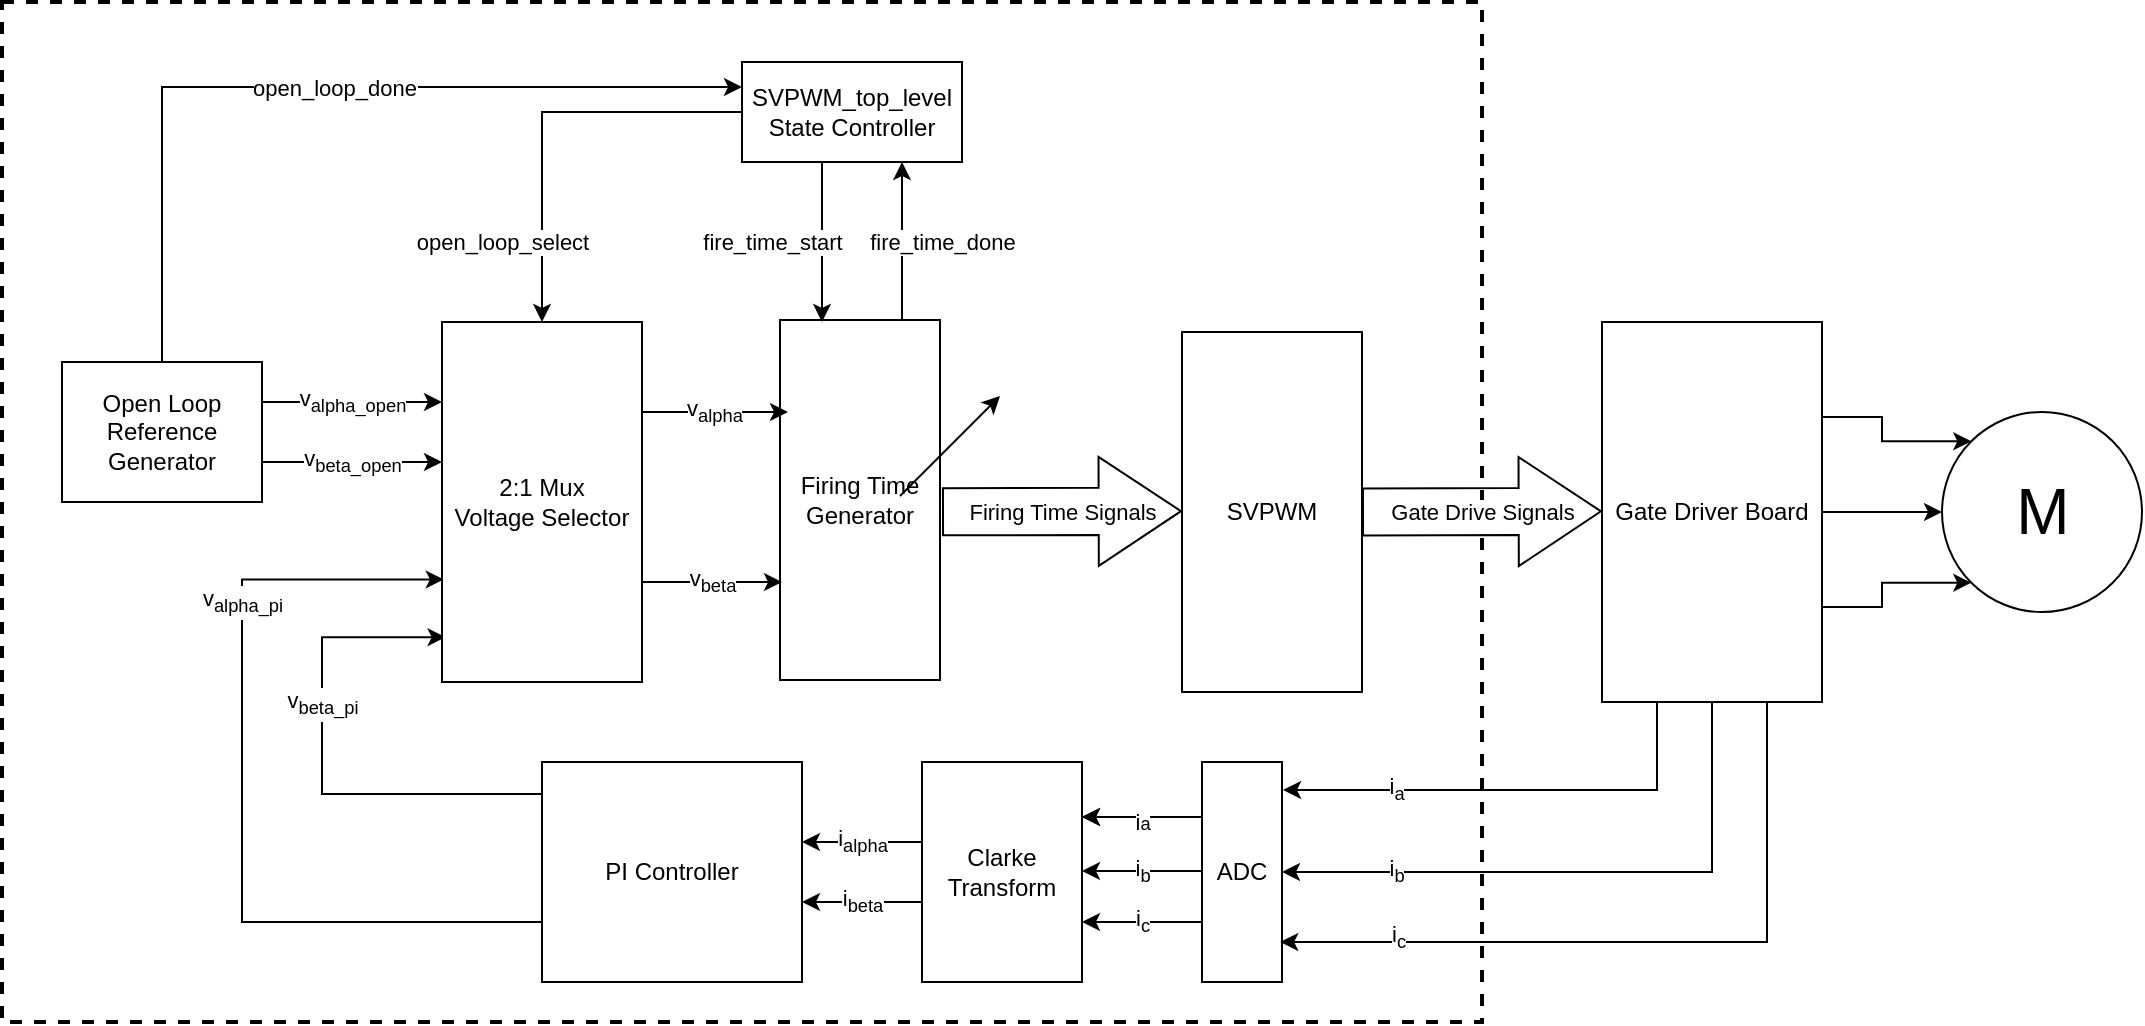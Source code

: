 <mxfile version="18.0.6" type="device"><diagram id="el2ZOe0W15FQ_RSqRqxI" name="Top_Level"><mxGraphModel dx="881" dy="508" grid="1" gridSize="1" guides="1" tooltips="1" connect="1" arrows="1" fold="1" page="1" pageScale="1" pageWidth="850" pageHeight="1100" math="0" shadow="0"><root><mxCell id="0"/><mxCell id="1" parent="0"/><mxCell id="Dm2t4EaqTQWZse2MFo61-11" value="" style="rounded=0;whiteSpace=wrap;html=1;fillColor=none;dashed=1;strokeWidth=2;" parent="1" vertex="1"><mxGeometry x="30" y="30" width="740" height="510" as="geometry"/></mxCell><mxCell id="5rADyu5DhYVkDNa7COwK-15" style="edgeStyle=orthogonalEdgeStyle;rounded=0;orthogonalLoop=1;jettySize=auto;html=1;exitX=1;exitY=0.25;exitDx=0;exitDy=0;entryX=0;entryY=0;entryDx=0;entryDy=0;" parent="1" source="5rADyu5DhYVkDNa7COwK-5" target="5rADyu5DhYVkDNa7COwK-10" edge="1"><mxGeometry relative="1" as="geometry"/></mxCell><mxCell id="5rADyu5DhYVkDNa7COwK-16" style="edgeStyle=orthogonalEdgeStyle;rounded=0;orthogonalLoop=1;jettySize=auto;html=1;exitX=1;exitY=0.5;exitDx=0;exitDy=0;" parent="1" source="5rADyu5DhYVkDNa7COwK-5" target="5rADyu5DhYVkDNa7COwK-10" edge="1"><mxGeometry relative="1" as="geometry"/></mxCell><mxCell id="5rADyu5DhYVkDNa7COwK-17" style="edgeStyle=orthogonalEdgeStyle;rounded=0;orthogonalLoop=1;jettySize=auto;html=1;exitX=1;exitY=0.75;exitDx=0;exitDy=0;entryX=0;entryY=1;entryDx=0;entryDy=0;" parent="1" source="5rADyu5DhYVkDNa7COwK-5" target="5rADyu5DhYVkDNa7COwK-10" edge="1"><mxGeometry relative="1" as="geometry"/></mxCell><mxCell id="5rADyu5DhYVkDNa7COwK-5" value="Gate Driver Board" style="rounded=0;whiteSpace=wrap;html=1;" parent="1" vertex="1"><mxGeometry x="830" y="190" width="110" height="190" as="geometry"/></mxCell><mxCell id="5rADyu5DhYVkDNa7COwK-10" value="M" style="verticalLabelPosition=middle;shadow=0;dashed=0;align=center;html=1;verticalAlign=middle;strokeWidth=1;shape=ellipse;fontSize=32;perimeter=ellipsePerimeter;" parent="1" vertex="1"><mxGeometry x="1000" y="235" width="100" height="100" as="geometry"/></mxCell><mxCell id="c5ei8WbMXMN6Et1oem6r-2" value="&lt;sub&gt;&lt;span style=&quot;font-size: 11px&quot;&gt;i&lt;/span&gt;a&lt;/sub&gt;" style="edgeStyle=orthogonalEdgeStyle;rounded=0;orthogonalLoop=1;jettySize=auto;html=1;exitX=0;exitY=0.25;exitDx=0;exitDy=0;entryX=1;entryY=0.25;entryDx=0;entryDy=0;" parent="1" edge="1"><mxGeometry relative="1" as="geometry"><mxPoint x="630" y="437.5" as="sourcePoint"/><mxPoint x="570" y="437.5" as="targetPoint"/></mxGeometry></mxCell><mxCell id="5rADyu5DhYVkDNa7COwK-9" value="ADC" style="rounded=0;whiteSpace=wrap;html=1;" parent="1" vertex="1"><mxGeometry x="630" y="410" width="40" height="110" as="geometry"/></mxCell><mxCell id="5rADyu5DhYVkDNa7COwK-20" value="" style="endArrow=classic;html=1;rounded=0;entryX=1.013;entryY=0.127;entryDx=0;entryDy=0;entryPerimeter=0;edgeStyle=orthogonalEdgeStyle;exitX=0.25;exitY=1;exitDx=0;exitDy=0;" parent="1" source="5rADyu5DhYVkDNa7COwK-5" target="5rADyu5DhYVkDNa7COwK-9" edge="1"><mxGeometry relative="1" as="geometry"><mxPoint x="850" y="400" as="sourcePoint"/><mxPoint x="960" y="450" as="targetPoint"/><Array as="points"><mxPoint x="858" y="424"/></Array></mxGeometry></mxCell><mxCell id="5rADyu5DhYVkDNa7COwK-21" value="i&lt;sub&gt;a&lt;/sub&gt;" style="edgeLabel;resizable=0;html=1;align=center;verticalAlign=middle;" parent="5rADyu5DhYVkDNa7COwK-20" connectable="0" vertex="1"><mxGeometry relative="1" as="geometry"><mxPoint x="-59" as="offset"/></mxGeometry></mxCell><mxCell id="c5ei8WbMXMN6Et1oem6r-30" value="i&lt;sub&gt;c&lt;/sub&gt;" style="edgeStyle=orthogonalEdgeStyle;rounded=0;orthogonalLoop=1;jettySize=auto;html=1;exitX=0;exitY=0.25;exitDx=0;exitDy=0;entryX=1;entryY=0.25;entryDx=0;entryDy=0;" parent="1" edge="1"><mxGeometry relative="1" as="geometry"><mxPoint x="630" y="490" as="sourcePoint"/><mxPoint x="570" y="490" as="targetPoint"/><mxPoint as="offset"/></mxGeometry></mxCell><mxCell id="c5ei8WbMXMN6Et1oem6r-31" value="SVPWM_top_level State Controller" style="rounded=0;whiteSpace=wrap;html=1;" parent="1" vertex="1"><mxGeometry x="400" y="60" width="110" height="50" as="geometry"/></mxCell><mxCell id="c5ei8WbMXMN6Et1oem6r-32" value="Clarke Transform" style="rounded=0;whiteSpace=wrap;html=1;" parent="1" vertex="1"><mxGeometry x="490" y="410" width="80" height="110" as="geometry"/></mxCell><mxCell id="c5ei8WbMXMN6Et1oem6r-33" value="i&lt;sub&gt;b&lt;/sub&gt;" style="edgeStyle=orthogonalEdgeStyle;rounded=0;orthogonalLoop=1;jettySize=auto;html=1;exitX=0;exitY=0.25;exitDx=0;exitDy=0;entryX=1;entryY=0.25;entryDx=0;entryDy=0;" parent="1" edge="1"><mxGeometry relative="1" as="geometry"><mxPoint x="630" y="464.5" as="sourcePoint"/><mxPoint x="570" y="464.5" as="targetPoint"/></mxGeometry></mxCell><mxCell id="c5ei8WbMXMN6Et1oem6r-34" value="i&lt;sub&gt;alpha&lt;/sub&gt;" style="edgeStyle=orthogonalEdgeStyle;rounded=0;orthogonalLoop=1;jettySize=auto;html=1;exitX=0;exitY=0.25;exitDx=0;exitDy=0;entryX=1;entryY=0.25;entryDx=0;entryDy=0;" parent="1" edge="1"><mxGeometry relative="1" as="geometry"><mxPoint x="490" y="450" as="sourcePoint"/><mxPoint x="430" y="450" as="targetPoint"/></mxGeometry></mxCell><mxCell id="c5ei8WbMXMN6Et1oem6r-35" value="&lt;span style=&quot;font-size: 11px&quot;&gt;i&lt;/span&gt;&lt;sub&gt;beta&lt;/sub&gt;" style="edgeStyle=orthogonalEdgeStyle;rounded=0;orthogonalLoop=1;jettySize=auto;html=1;exitX=0;exitY=0.25;exitDx=0;exitDy=0;entryX=1;entryY=0.25;entryDx=0;entryDy=0;" parent="1" edge="1"><mxGeometry relative="1" as="geometry"><mxPoint x="490" y="480" as="sourcePoint"/><mxPoint x="430" y="480" as="targetPoint"/><Array as="points"><mxPoint x="460" y="480"/><mxPoint x="460" y="480"/></Array></mxGeometry></mxCell><mxCell id="c5ei8WbMXMN6Et1oem6r-36" value="Firing Time Generator" style="rounded=0;whiteSpace=wrap;html=1;overflow=visible;" parent="1" vertex="1"><mxGeometry x="419" y="189" width="80" height="180" as="geometry"/></mxCell><mxCell id="c5ei8WbMXMN6Et1oem6r-37" value="v&lt;sub&gt;alpha&lt;/sub&gt;" style="edgeStyle=orthogonalEdgeStyle;rounded=0;orthogonalLoop=1;jettySize=auto;html=1;entryX=1;entryY=0.25;entryDx=0;entryDy=0;" parent="1" edge="1"><mxGeometry relative="1" as="geometry"><mxPoint x="348" y="235" as="sourcePoint"/><mxPoint x="423" y="235.0" as="targetPoint"/></mxGeometry></mxCell><mxCell id="c5ei8WbMXMN6Et1oem6r-39" value="&lt;sub&gt;&lt;span style=&quot;font-size: 11px&quot;&gt;i&lt;/span&gt;a&lt;/sub&gt;" style="edgeStyle=orthogonalEdgeStyle;rounded=0;orthogonalLoop=1;jettySize=auto;html=1;exitX=0;exitY=0.25;exitDx=0;exitDy=0;entryX=1;entryY=0.25;entryDx=0;entryDy=0;" parent="1" edge="1"><mxGeometry relative="1" as="geometry"><mxPoint x="630" y="437.5" as="sourcePoint"/><mxPoint x="570" y="437.5" as="targetPoint"/></mxGeometry></mxCell><mxCell id="c5ei8WbMXMN6Et1oem6r-43" value="v&lt;sub&gt;beta&lt;/sub&gt;" style="edgeStyle=orthogonalEdgeStyle;rounded=0;orthogonalLoop=1;jettySize=auto;html=1;entryX=1;entryY=0.25;entryDx=0;entryDy=0;" parent="1" edge="1"><mxGeometry relative="1" as="geometry"><mxPoint x="350" y="320" as="sourcePoint"/><mxPoint x="420" y="320" as="targetPoint"/></mxGeometry></mxCell><mxCell id="c5ei8WbMXMN6Et1oem6r-45" value="PI Controller" style="rounded=0;whiteSpace=wrap;html=1;fillColor=default;" parent="1" vertex="1"><mxGeometry x="300" y="410" width="130" height="110" as="geometry"/></mxCell><mxCell id="c5ei8WbMXMN6Et1oem6r-46" value="v&lt;sub&gt;beta_pi&lt;/sub&gt;" style="edgeStyle=orthogonalEdgeStyle;rounded=0;orthogonalLoop=1;jettySize=auto;html=1;exitX=0;exitY=0.25;exitDx=0;exitDy=0;entryX=0.018;entryY=0.87;entryDx=0;entryDy=0;entryPerimeter=0;" parent="1" edge="1"><mxGeometry x="0.376" relative="1" as="geometry"><mxPoint x="300" y="481" as="sourcePoint"/><mxPoint x="251.8" y="347.6" as="targetPoint"/><Array as="points"><mxPoint x="300" y="426"/><mxPoint x="190" y="426"/><mxPoint x="190" y="348"/></Array><mxPoint as="offset"/></mxGeometry></mxCell><mxCell id="c5ei8WbMXMN6Et1oem6r-47" value="v&lt;sub&gt;alpha_pi&lt;/sub&gt;" style="edgeStyle=orthogonalEdgeStyle;rounded=0;orthogonalLoop=1;jettySize=auto;html=1;exitX=0;exitY=0.25;exitDx=0;exitDy=0;entryX=0.009;entryY=0.715;entryDx=0;entryDy=0;entryPerimeter=0;" parent="1" target="c5ei8WbMXMN6Et1oem6r-50" edge="1"><mxGeometry x="0.514" relative="1" as="geometry"><mxPoint x="300" y="450" as="sourcePoint"/><mxPoint x="160" y="340" as="targetPoint"/><Array as="points"><mxPoint x="300" y="490"/><mxPoint x="150" y="490"/><mxPoint x="150" y="319"/></Array><mxPoint as="offset"/></mxGeometry></mxCell><mxCell id="c5ei8WbMXMN6Et1oem6r-53" value="" style="group" parent="1" vertex="1" connectable="0"><mxGeometry x="160" y="190" width="190" height="180" as="geometry"/></mxCell><mxCell id="c5ei8WbMXMN6Et1oem6r-60" value="" style="group" parent="c5ei8WbMXMN6Et1oem6r-53" vertex="1" connectable="0"><mxGeometry width="190" height="180" as="geometry"/></mxCell><mxCell id="c5ei8WbMXMN6Et1oem6r-50" value="2:1 Mux&lt;br&gt;Voltage Selector" style="rounded=0;whiteSpace=wrap;html=1;overflow=visible;" parent="c5ei8WbMXMN6Et1oem6r-60" vertex="1"><mxGeometry x="90" width="100" height="180" as="geometry"/></mxCell><mxCell id="c5ei8WbMXMN6Et1oem6r-58" value="v&lt;sub&gt;beta_open&lt;/sub&gt;" style="edgeStyle=orthogonalEdgeStyle;rounded=0;orthogonalLoop=1;jettySize=auto;html=1;exitX=0;exitY=0.25;exitDx=0;exitDy=0;" parent="c5ei8WbMXMN6Et1oem6r-60" edge="1"><mxGeometry relative="1" as="geometry"><mxPoint y="70" as="sourcePoint"/><mxPoint x="90" y="70" as="targetPoint"/></mxGeometry></mxCell><mxCell id="c5ei8WbMXMN6Et1oem6r-59" value="v&lt;sub&gt;alpha_open&lt;/sub&gt;" style="edgeStyle=orthogonalEdgeStyle;rounded=0;orthogonalLoop=1;jettySize=auto;html=1;exitX=0;exitY=0.25;exitDx=0;exitDy=0;" parent="c5ei8WbMXMN6Et1oem6r-60" edge="1"><mxGeometry relative="1" as="geometry"><mxPoint y="40" as="sourcePoint"/><mxPoint x="90" y="40" as="targetPoint"/></mxGeometry></mxCell><mxCell id="pKAaflEhT2Hv5HwQsncS-3" style="edgeStyle=orthogonalEdgeStyle;rounded=0;orthogonalLoop=1;jettySize=auto;html=1;exitX=0.5;exitY=0;exitDx=0;exitDy=0;entryX=0;entryY=0.25;entryDx=0;entryDy=0;" edge="1" parent="1" source="c5ei8WbMXMN6Et1oem6r-61" target="c5ei8WbMXMN6Et1oem6r-31"><mxGeometry relative="1" as="geometry"/></mxCell><mxCell id="pKAaflEhT2Hv5HwQsncS-4" value="open_loop_done" style="edgeLabel;html=1;align=center;verticalAlign=middle;resizable=0;points=[];" vertex="1" connectable="0" parent="pKAaflEhT2Hv5HwQsncS-3"><mxGeometry x="0.046" relative="1" as="geometry"><mxPoint as="offset"/></mxGeometry></mxCell><mxCell id="c5ei8WbMXMN6Et1oem6r-61" value="Open Loop Reference Generator" style="rounded=0;whiteSpace=wrap;html=1;fillColor=default;" parent="1" vertex="1"><mxGeometry x="60" y="210" width="100" height="70" as="geometry"/></mxCell><mxCell id="c5ei8WbMXMN6Et1oem6r-63" value="open_loop_select" style="edgeStyle=orthogonalEdgeStyle;rounded=0;orthogonalLoop=1;jettySize=auto;html=1;entryX=0.5;entryY=0;entryDx=0;entryDy=0;exitX=0;exitY=0.5;exitDx=0;exitDy=0;" parent="1" source="c5ei8WbMXMN6Et1oem6r-31" target="c5ei8WbMXMN6Et1oem6r-50" edge="1"><mxGeometry x="0.61" y="-20" relative="1" as="geometry"><mxPoint x="300" y="130" as="sourcePoint"/><mxPoint x="320" y="130" as="targetPoint"/><mxPoint as="offset"/></mxGeometry></mxCell><mxCell id="c5ei8WbMXMN6Et1oem6r-64" value="" style="group" parent="1" vertex="1" connectable="0"><mxGeometry x="590" y="195" width="240" height="180" as="geometry"/></mxCell><mxCell id="5rADyu5DhYVkDNa7COwK-7" value="Gate Drive Signals" style="shape=flexArrow;endArrow=classic;html=1;rounded=0;endWidth=29.965;endSize=13.388;width=23.529;" parent="c5ei8WbMXMN6Et1oem6r-64" edge="1"><mxGeometry width="50" height="50" relative="1" as="geometry"><mxPoint x="120" y="90" as="sourcePoint"/><mxPoint x="240" y="89.66" as="targetPoint"/></mxGeometry></mxCell><mxCell id="c5ei8WbMXMN6Et1oem6r-38" value="SVPWM" style="rounded=0;whiteSpace=wrap;html=1;" parent="c5ei8WbMXMN6Et1oem6r-64" vertex="1"><mxGeometry x="30" width="90" height="180" as="geometry"/></mxCell><mxCell id="c5ei8WbMXMN6Et1oem6r-67" value="Firing Time Signals" style="shape=flexArrow;endArrow=classic;html=1;rounded=0;endWidth=29.965;endSize=13.388;width=23.529;" parent="c5ei8WbMXMN6Et1oem6r-64" edge="1"><mxGeometry width="50" height="50" relative="1" as="geometry"><mxPoint x="-90" y="89.92" as="sourcePoint"/><mxPoint x="30" y="89.58" as="targetPoint"/></mxGeometry></mxCell><mxCell id="Dm2t4EaqTQWZse2MFo61-3" value="" style="endArrow=classic;html=1;rounded=0;exitX=0.5;exitY=1;exitDx=0;exitDy=0;edgeStyle=orthogonalEdgeStyle;entryX=1;entryY=0.5;entryDx=0;entryDy=0;" parent="1" source="5rADyu5DhYVkDNa7COwK-5" target="5rADyu5DhYVkDNa7COwK-9" edge="1"><mxGeometry relative="1" as="geometry"><mxPoint x="839.71" y="430.0" as="sourcePoint"/><mxPoint x="800" y="472" as="targetPoint"/><Array as="points"><mxPoint x="885" y="465"/></Array></mxGeometry></mxCell><mxCell id="Dm2t4EaqTQWZse2MFo61-4" value="i&lt;sub&gt;b&lt;/sub&gt;" style="edgeLabel;resizable=0;html=1;align=center;verticalAlign=middle;" parent="Dm2t4EaqTQWZse2MFo61-3" connectable="0" vertex="1"><mxGeometry relative="1" as="geometry"><mxPoint x="-93" as="offset"/></mxGeometry></mxCell><mxCell id="Dm2t4EaqTQWZse2MFo61-5" value="" style="endArrow=classic;html=1;rounded=0;exitX=0.75;exitY=1;exitDx=0;exitDy=0;edgeStyle=orthogonalEdgeStyle;entryX=0.977;entryY=0.825;entryDx=0;entryDy=0;entryPerimeter=0;" parent="1" source="5rADyu5DhYVkDNa7COwK-5" target="5rADyu5DhYVkDNa7COwK-9" edge="1"><mxGeometry relative="1" as="geometry"><mxPoint x="885" y="410" as="sourcePoint"/><mxPoint x="690" y="512" as="targetPoint"/><Array as="points"><mxPoint x="912" y="500"/><mxPoint x="669" y="500"/></Array></mxGeometry></mxCell><mxCell id="Dm2t4EaqTQWZse2MFo61-6" value="i&lt;sub&gt;c&lt;/sub&gt;" style="edgeLabel;resizable=0;html=1;align=center;verticalAlign=middle;" parent="Dm2t4EaqTQWZse2MFo61-5" connectable="0" vertex="1"><mxGeometry relative="1" as="geometry"><mxPoint x="-123" y="-2" as="offset"/></mxGeometry></mxCell><mxCell id="gRLFs0rON23SObTWTsjT-1" value="" style="endArrow=classic;html=1;rounded=0;" parent="1" edge="1"><mxGeometry width="50" height="50" relative="1" as="geometry"><mxPoint x="480" y="189" as="sourcePoint"/><mxPoint x="480" y="110" as="targetPoint"/><Array as="points"><mxPoint x="480" y="110"/></Array></mxGeometry></mxCell><mxCell id="gRLFs0rON23SObTWTsjT-2" value="fire_time_done" style="edgeLabel;html=1;align=center;verticalAlign=middle;resizable=0;points=[];" parent="gRLFs0rON23SObTWTsjT-1" vertex="1" connectable="0"><mxGeometry x="-0.255" y="-1" relative="1" as="geometry"><mxPoint x="19" y="-10" as="offset"/></mxGeometry></mxCell><mxCell id="gRLFs0rON23SObTWTsjT-3" value="" style="endArrow=classic;html=1;rounded=0;" parent="1" edge="1"><mxGeometry width="50" height="50" relative="1" as="geometry"><mxPoint x="440" y="160" as="sourcePoint"/><mxPoint x="440" y="190" as="targetPoint"/><Array as="points"><mxPoint x="440" y="110"/><mxPoint x="440" y="160"/></Array></mxGeometry></mxCell><mxCell id="gRLFs0rON23SObTWTsjT-4" value="fire_time_start" style="edgeLabel;html=1;align=center;verticalAlign=middle;resizable=0;points=[];" parent="gRLFs0rON23SObTWTsjT-3" vertex="1" connectable="0"><mxGeometry x="-0.255" y="-1" relative="1" as="geometry"><mxPoint x="-26" y="38" as="offset"/></mxGeometry></mxCell><mxCell id="pKAaflEhT2Hv5HwQsncS-1" value="" style="endArrow=classic;html=1;rounded=0;" edge="1" parent="1"><mxGeometry width="50" height="50" relative="1" as="geometry"><mxPoint x="479" y="277" as="sourcePoint"/><mxPoint x="529" y="227" as="targetPoint"/></mxGeometry></mxCell></root></mxGraphModel></diagram></mxfile>